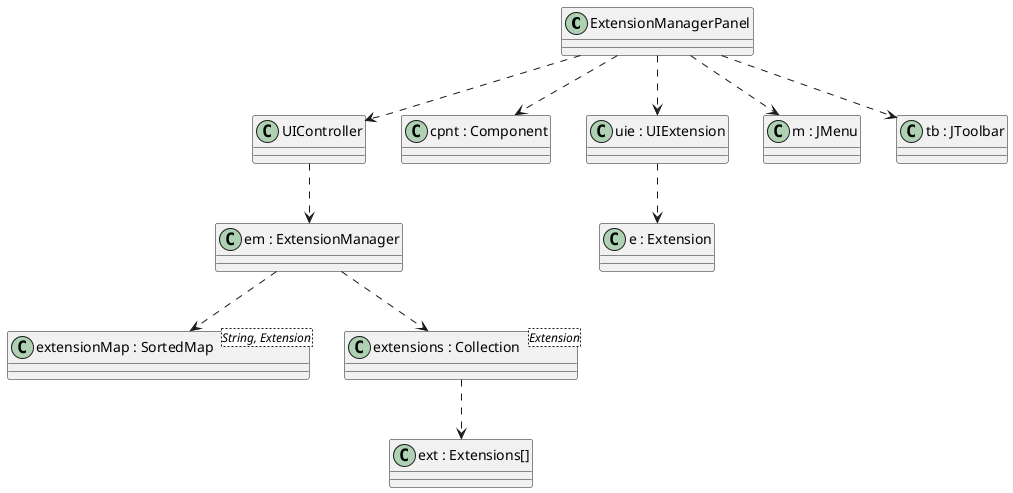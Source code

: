 @startuml doc-files/core01_01_enable_disable_extensions_CD.png

class "ExtensionManagerPanel" as EMpanel
class "UIController" as UICtrl
class "em : ExtensionManager" as ExtMngr
class "extensionMap : SortedMap<String, Extension>" as extMap
class "extensions : Collection<Extension>" as Coll
class "ext : Extensions[]" as ext 
class "cpnt : Component" as cpnt
class "uie : UIExtension" as uie
class "e : Extension" as e1 
class "m : JMenu" as menu
class "tb : JToolbar" as tb 

EMpanel ..> UICtrl
UICtrl ..> ExtMngr
ExtMngr ..> extMap
ExtMngr ..> Coll
Coll ..> ext
EMpanel ..> cpnt
EMpanel ..> uie
uie ..> e1
EMpanel ..> menu
EMpanel ..>tb




@enduml

